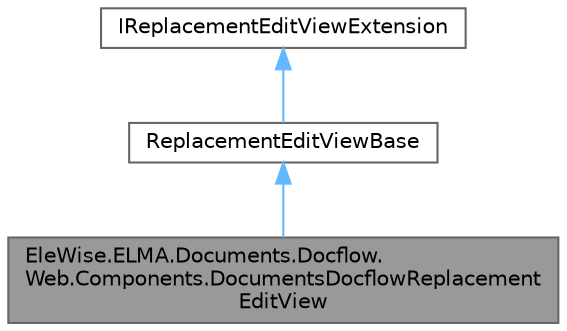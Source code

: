 digraph "EleWise.ELMA.Documents.Docflow.Web.Components.DocumentsDocflowReplacementEditView"
{
 // LATEX_PDF_SIZE
  bgcolor="transparent";
  edge [fontname=Helvetica,fontsize=10,labelfontname=Helvetica,labelfontsize=10];
  node [fontname=Helvetica,fontsize=10,shape=box,height=0.2,width=0.4];
  Node1 [id="Node000001",label="EleWise.ELMA.Documents.Docflow.\lWeb.Components.DocumentsDocflowReplacement\lEditView",height=0.2,width=0.4,color="gray40", fillcolor="grey60", style="filled", fontcolor="black",tooltip="Раздел \"Задачи документооборота\" в настройках замещения"];
  Node2 -> Node1 [id="edge1_Node000001_Node000002",dir="back",color="steelblue1",style="solid",tooltip=" "];
  Node2 [id="Node000002",label="ReplacementEditViewBase",height=0.2,width=0.4,color="gray40", fillcolor="white", style="filled",URL="$class_ele_wise_1_1_e_l_m_a_1_1_b_p_m_1_1_web_1_1_security_1_1_extension_points_1_1_replacement_edit_view_base.html",tooltip="Базовый класс для вывода панели с элементами формы для замещения."];
  Node3 -> Node2 [id="edge2_Node000002_Node000003",dir="back",color="steelblue1",style="solid",tooltip=" "];
  Node3 [id="Node000003",label="IReplacementEditViewExtension",height=0.2,width=0.4,color="gray40", fillcolor="white", style="filled",URL="$interface_ele_wise_1_1_e_l_m_a_1_1_b_p_m_1_1_web_1_1_security_1_1_extension_points_1_1_i_replacement_edit_view_extension.html",tooltip="Точка расширения для вывода панели с элементами формы для замещения."];
}
